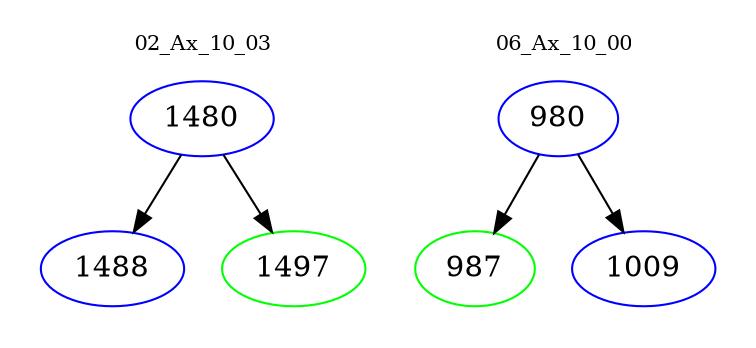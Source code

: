 digraph{
subgraph cluster_0 {
color = white
label = "02_Ax_10_03";
fontsize=10;
T0_1480 [label="1480", color="blue"]
T0_1480 -> T0_1488 [color="black"]
T0_1488 [label="1488", color="blue"]
T0_1480 -> T0_1497 [color="black"]
T0_1497 [label="1497", color="green"]
}
subgraph cluster_1 {
color = white
label = "06_Ax_10_00";
fontsize=10;
T1_980 [label="980", color="blue"]
T1_980 -> T1_987 [color="black"]
T1_987 [label="987", color="green"]
T1_980 -> T1_1009 [color="black"]
T1_1009 [label="1009", color="blue"]
}
}
